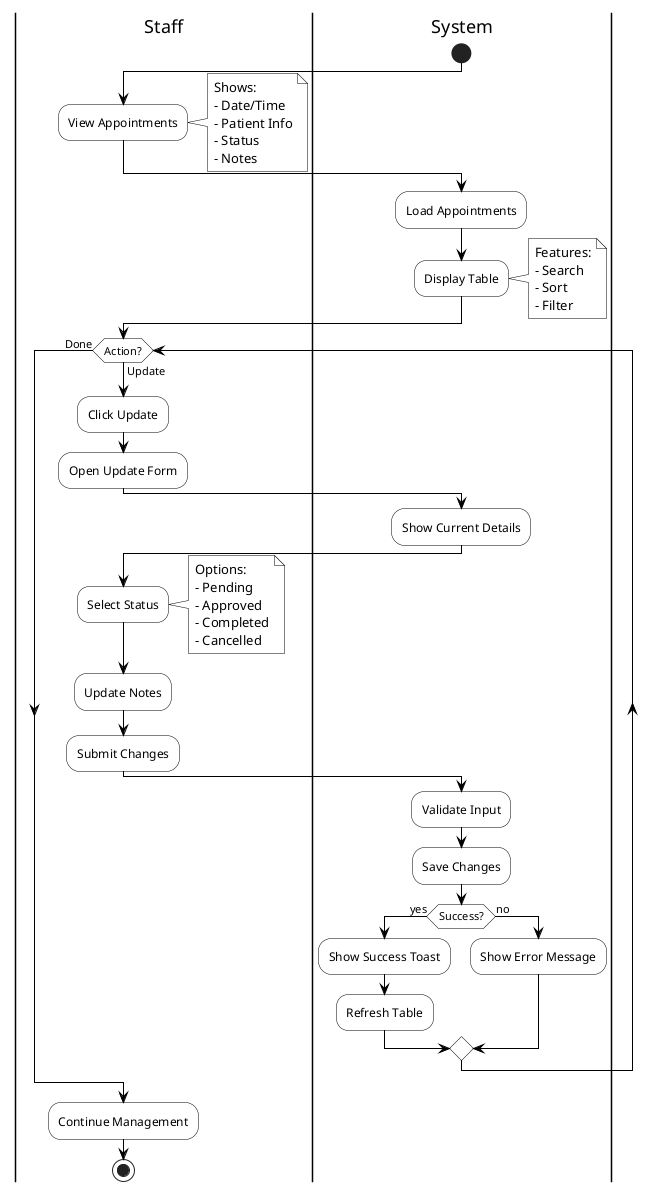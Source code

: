 @startuml Manage Appointments Activity
skinparam monochrome true
skinparam shadowing false
skinparam ActivityBackgroundColor white
skinparam ActivityBorderColor black
skinparam ArrowColor black
skinparam NoteBackgroundColor white
skinparam NoteBorderColor black

|Staff|
|System|

start

|Staff|
:View Appointments;
note right
  Shows:
  - Date/Time
  - Patient Info
  - Status
  - Notes
end note

|System|
:Load Appointments;
:Display Table;
note right
  Features:
  - Search
  - Sort
  - Filter
end note

|Staff|
while (Action?) is (Update)
  :Click Update;
  :Open Update Form;
  
  |System|
  :Show Current Details;
  
  |Staff|
  :Select Status;
  note right
    Options:
    - Pending
    - Approved
    - Completed
    - Cancelled
  end note
  :Update Notes;
  :Submit Changes;
  
  |System|
  :Validate Input;
  :Save Changes;
  
  if (Success?) then (yes)
    :Show Success Toast;
    :Refresh Table;
  else (no)
    :Show Error Message;
  endif
  
endwhile (Done)

|Staff|
:Continue Management;

stop

@enduml 